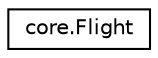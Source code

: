 digraph "Graphical Class Hierarchy"
{
  edge [fontname="Helvetica",fontsize="10",labelfontname="Helvetica",labelfontsize="10"];
  node [fontname="Helvetica",fontsize="10",shape=record];
  rankdir="LR";
  Node0 [label="core.Flight",height=0.2,width=0.4,color="black", fillcolor="white", style="filled",URL="$classcore_1_1_flight.html"];
}

